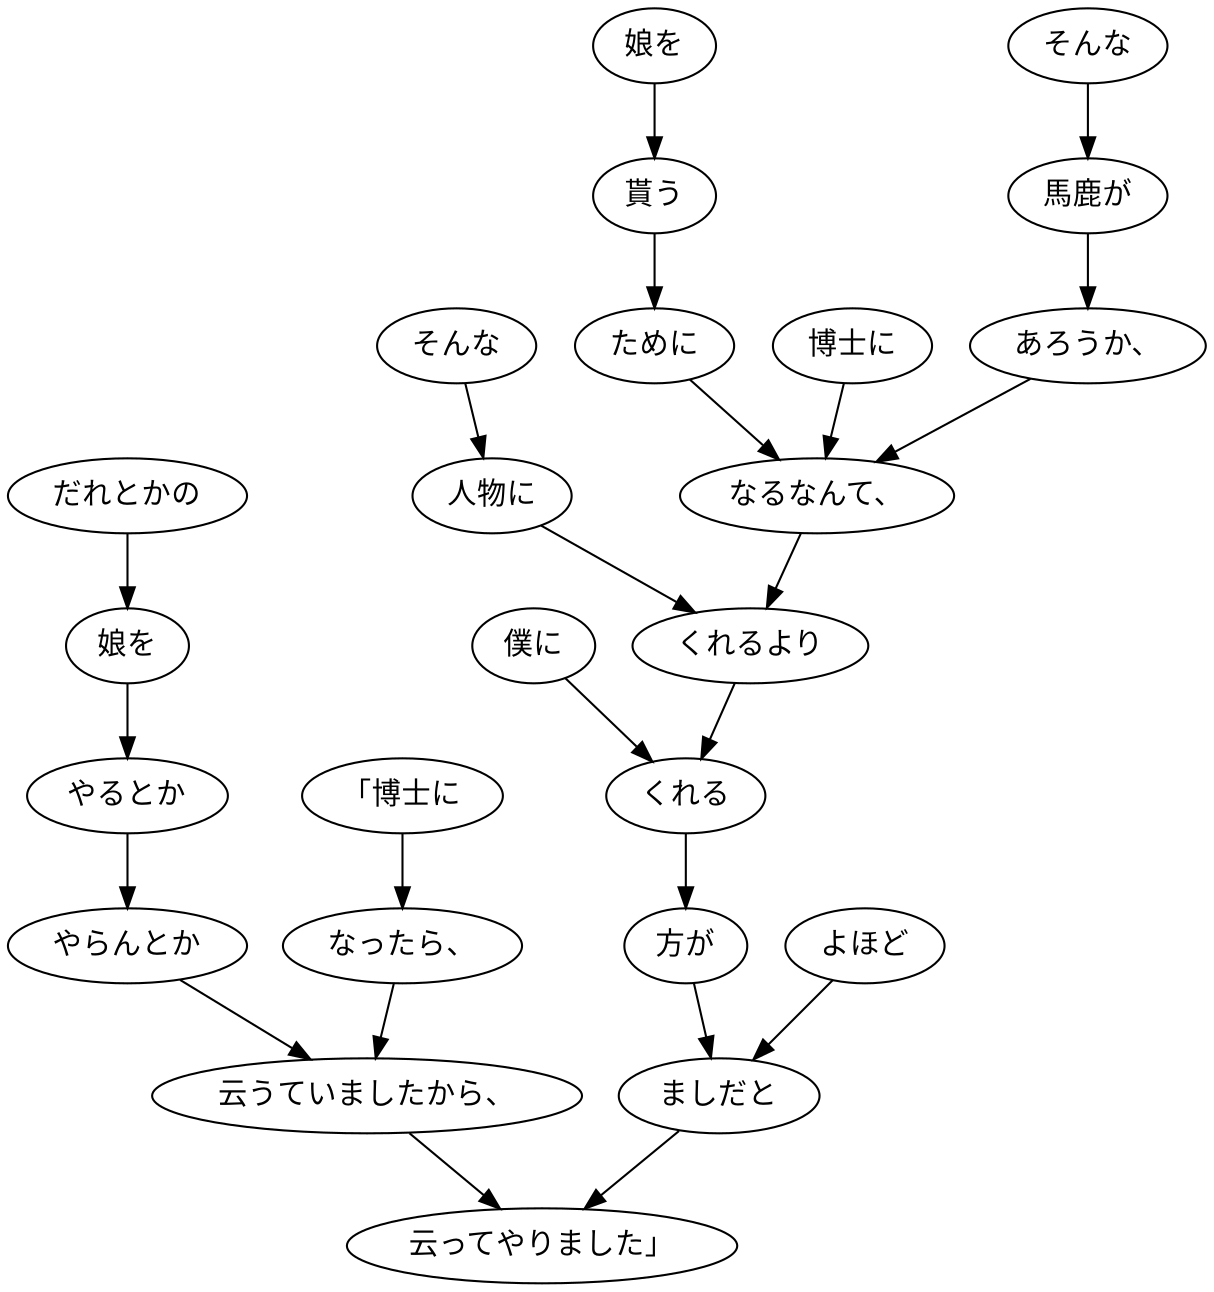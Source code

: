digraph graph3161 {
	node0 [label="「博士に"];
	node1 [label="なったら、"];
	node2 [label="だれとかの"];
	node3 [label="娘を"];
	node4 [label="やるとか"];
	node5 [label="やらんとか"];
	node6 [label="云うていましたから、"];
	node7 [label="そんな"];
	node8 [label="馬鹿が"];
	node9 [label="あろうか、"];
	node10 [label="娘を"];
	node11 [label="貰う"];
	node12 [label="ために"];
	node13 [label="博士に"];
	node14 [label="なるなんて、"];
	node15 [label="そんな"];
	node16 [label="人物に"];
	node17 [label="くれるより"];
	node18 [label="僕に"];
	node19 [label="くれる"];
	node20 [label="方が"];
	node21 [label="よほど"];
	node22 [label="ましだと"];
	node23 [label="云ってやりました」"];
	node0 -> node1;
	node1 -> node6;
	node2 -> node3;
	node3 -> node4;
	node4 -> node5;
	node5 -> node6;
	node6 -> node23;
	node7 -> node8;
	node8 -> node9;
	node9 -> node14;
	node10 -> node11;
	node11 -> node12;
	node12 -> node14;
	node13 -> node14;
	node14 -> node17;
	node15 -> node16;
	node16 -> node17;
	node17 -> node19;
	node18 -> node19;
	node19 -> node20;
	node20 -> node22;
	node21 -> node22;
	node22 -> node23;
}
